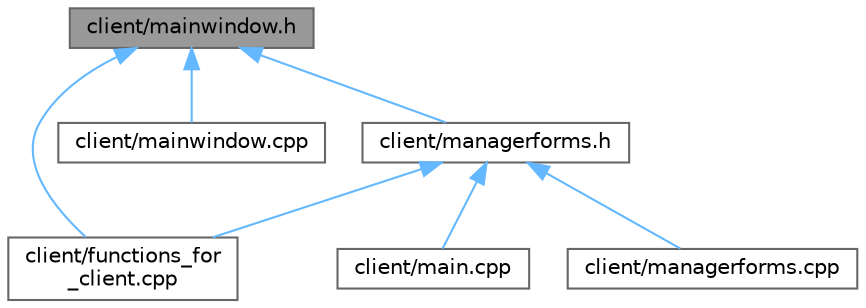 digraph "client/mainwindow.h"
{
 // LATEX_PDF_SIZE
  bgcolor="transparent";
  edge [fontname=Helvetica,fontsize=10,labelfontname=Helvetica,labelfontsize=10];
  node [fontname=Helvetica,fontsize=10,shape=box,height=0.2,width=0.4];
  Node1 [id="Node000001",label="client/mainwindow.h",height=0.2,width=0.4,color="gray40", fillcolor="grey60", style="filled", fontcolor="black",tooltip=" "];
  Node1 -> Node2 [id="edge1_Node000001_Node000002",dir="back",color="steelblue1",style="solid",tooltip=" "];
  Node2 [id="Node000002",label="client/functions_for\l_client.cpp",height=0.2,width=0.4,color="grey40", fillcolor="white", style="filled",URL="$functions__for__client_8cpp.html",tooltip=" "];
  Node1 -> Node3 [id="edge2_Node000001_Node000003",dir="back",color="steelblue1",style="solid",tooltip=" "];
  Node3 [id="Node000003",label="client/mainwindow.cpp",height=0.2,width=0.4,color="grey40", fillcolor="white", style="filled",URL="$mainwindow_8cpp.html",tooltip=" "];
  Node1 -> Node4 [id="edge3_Node000001_Node000004",dir="back",color="steelblue1",style="solid",tooltip=" "];
  Node4 [id="Node000004",label="client/managerforms.h",height=0.2,width=0.4,color="grey40", fillcolor="white", style="filled",URL="$managerforms_8h.html",tooltip=" "];
  Node4 -> Node2 [id="edge4_Node000004_Node000002",dir="back",color="steelblue1",style="solid",tooltip=" "];
  Node4 -> Node5 [id="edge5_Node000004_Node000005",dir="back",color="steelblue1",style="solid",tooltip=" "];
  Node5 [id="Node000005",label="client/main.cpp",height=0.2,width=0.4,color="grey40", fillcolor="white", style="filled",URL="$client_2main_8cpp.html",tooltip=" "];
  Node4 -> Node6 [id="edge6_Node000004_Node000006",dir="back",color="steelblue1",style="solid",tooltip=" "];
  Node6 [id="Node000006",label="client/managerforms.cpp",height=0.2,width=0.4,color="grey40", fillcolor="white", style="filled",URL="$managerforms_8cpp.html",tooltip=" "];
}
